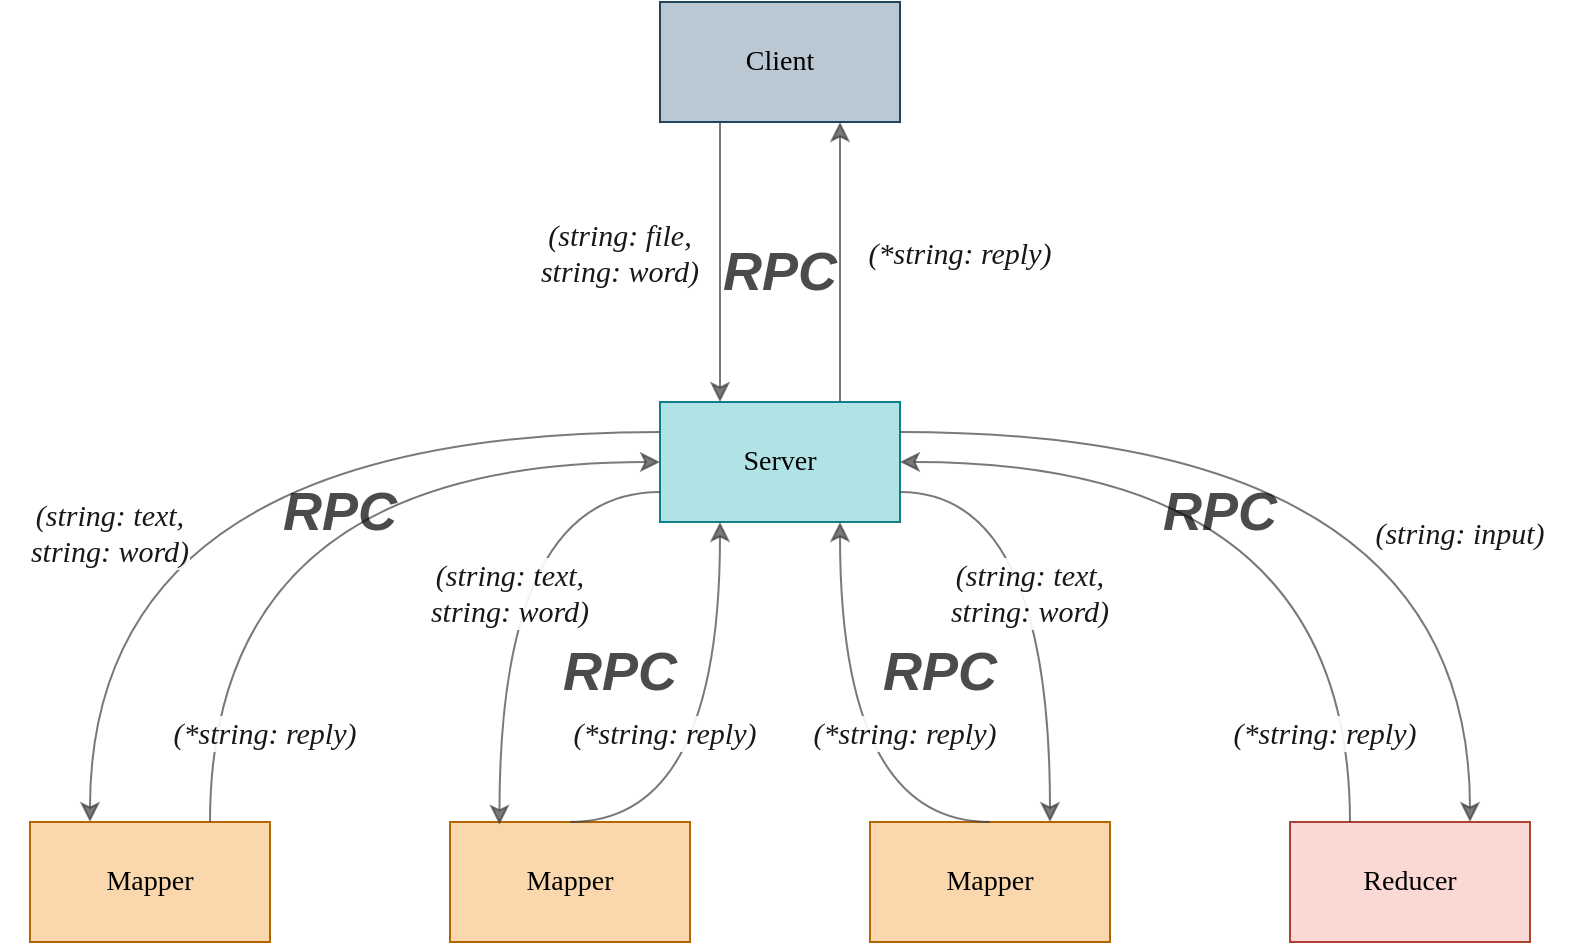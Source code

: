 <mxfile version="15.9.4" type="device"><diagram id="x8AIyj4g5XUkmQU1fC_B" name="Page-1"><mxGraphModel dx="1646" dy="926" grid="1" gridSize="10" guides="1" tooltips="1" connect="1" arrows="1" fold="1" page="1" pageScale="1" pageWidth="1100" pageHeight="850" math="0" shadow="0"><root><mxCell id="0"/><mxCell id="1" parent="0"/><mxCell id="bTIHPHooswxpAIa_kB4--12" value="" style="endArrow=classic;html=1;exitX=0;exitY=0.25;exitDx=0;exitDy=0;entryX=0.25;entryY=0;entryDx=0;entryDy=0;curved=1;labelBorderColor=none;verticalAlign=middle;strokeColor=#404040;strokeWidth=1;shadow=0;sketch=0;endSize=7;startSize=6;opacity=70;" parent="1" source="bTIHPHooswxpAIa_kB4--2" target="bTIHPHooswxpAIa_kB4--6" edge="1"><mxGeometry width="50" height="50" relative="1" as="geometry"><mxPoint x="220" y="320" as="sourcePoint"/><mxPoint x="220" y="460" as="targetPoint"/><Array as="points"><mxPoint x="205" y="265"/></Array></mxGeometry></mxCell><mxCell id="bTIHPHooswxpAIa_kB4--1" value="Client" style="rounded=0;fillColor=#bac8d3;strokeColor=#23445d;fontFamily=Georgia;labelBackgroundColor=none;labelBorderColor=none;fontStyle=0;fontSize=14;whiteSpace=wrap;html=1;spacing=2;horizontal=1;verticalAlign=middle;" parent="1" vertex="1"><mxGeometry x="490" y="50" width="120" height="60" as="geometry"/></mxCell><mxCell id="bTIHPHooswxpAIa_kB4--2" value="Server" style="rounded=0;fillColor=#b0e3e6;strokeColor=#0e8088;fontFamily=Georgia;labelBackgroundColor=none;labelBorderColor=none;fontStyle=0;fontSize=14;whiteSpace=wrap;html=1;spacing=2;horizontal=1;verticalAlign=middle;" parent="1" vertex="1"><mxGeometry x="490" y="250" width="120" height="60" as="geometry"/></mxCell><mxCell id="bTIHPHooswxpAIa_kB4--3" value="Mapper" style="rounded=0;fillColor=#fad7ac;strokeColor=#b46504;fontFamily=Georgia;labelBackgroundColor=none;labelBorderColor=none;fontStyle=0;fontSize=14;whiteSpace=wrap;html=1;spacing=2;horizontal=1;verticalAlign=middle;" parent="1" vertex="1"><mxGeometry x="595" y="460" width="120" height="60" as="geometry"/></mxCell><mxCell id="bTIHPHooswxpAIa_kB4--4" value="Reducer" style="rounded=0;fillColor=#fad9d5;strokeColor=#ae4132;fontFamily=Georgia;labelBackgroundColor=none;labelBorderColor=none;fontStyle=0;fontSize=14;whiteSpace=wrap;html=1;spacing=2;horizontal=1;verticalAlign=middle;" parent="1" vertex="1"><mxGeometry x="805" y="460" width="120" height="60" as="geometry"/></mxCell><mxCell id="bTIHPHooswxpAIa_kB4--5" value="Mapper" style="rounded=0;fillColor=#fad7ac;strokeColor=#b46504;fontFamily=Georgia;labelBackgroundColor=none;labelBorderColor=none;fontStyle=0;fontSize=14;whiteSpace=wrap;html=1;spacing=2;horizontal=1;verticalAlign=middle;" parent="1" vertex="1"><mxGeometry x="385" y="460" width="120" height="60" as="geometry"/></mxCell><mxCell id="bTIHPHooswxpAIa_kB4--6" value="Mapper" style="rounded=0;fillColor=#fad7ac;strokeColor=#b46504;fontFamily=Georgia;labelBackgroundColor=none;labelBorderColor=none;fontStyle=0;fontSize=14;whiteSpace=wrap;html=1;spacing=2;horizontal=1;verticalAlign=middle;" parent="1" vertex="1"><mxGeometry x="175" y="460" width="120" height="60" as="geometry"/></mxCell><mxCell id="bTIHPHooswxpAIa_kB4--9" value="" style="endArrow=classic;html=1;curved=1;strokeColor=#404040;strokeWidth=1;shadow=0;sketch=0;endSize=7;startSize=6;opacity=70;" parent="1" edge="1"><mxGeometry width="50" height="50" relative="1" as="geometry"><mxPoint x="520" y="110" as="sourcePoint"/><mxPoint x="520" y="250" as="targetPoint"/></mxGeometry></mxCell><mxCell id="bTIHPHooswxpAIa_kB4--10" value="" style="endArrow=classic;html=1;curved=1;exitX=0.75;exitY=0;exitDx=0;exitDy=0;strokeColor=#404040;strokeWidth=1;shadow=0;sketch=0;endSize=7;startSize=6;opacity=70;" parent="1" source="bTIHPHooswxpAIa_kB4--2" edge="1"><mxGeometry width="50" height="50" relative="1" as="geometry"><mxPoint x="580" y="210" as="sourcePoint"/><mxPoint x="580" y="110" as="targetPoint"/></mxGeometry></mxCell><mxCell id="bTIHPHooswxpAIa_kB4--11" value="" style="endArrow=classic;html=1;exitX=0;exitY=0.5;exitDx=0;exitDy=0;strokeColor=none;rounded=0;" parent="1" source="bTIHPHooswxpAIa_kB4--2" edge="1"><mxGeometry width="50" height="50" relative="1" as="geometry"><mxPoint x="210" y="320" as="sourcePoint"/><mxPoint x="210" y="460" as="targetPoint"/><Array as="points"><mxPoint x="200" y="280"/></Array></mxGeometry></mxCell><mxCell id="bTIHPHooswxpAIa_kB4--13" value="" style="endArrow=classic;html=1;exitX=0.75;exitY=0;exitDx=0;exitDy=0;entryX=0;entryY=0.5;entryDx=0;entryDy=0;curved=1;strokeColor=#404040;strokeWidth=1;shadow=0;sketch=0;endSize=7;startSize=6;opacity=70;" parent="1" source="bTIHPHooswxpAIa_kB4--6" target="bTIHPHooswxpAIa_kB4--2" edge="1"><mxGeometry width="50" height="50" relative="1" as="geometry"><mxPoint x="510" y="390" as="sourcePoint"/><mxPoint x="560" y="340" as="targetPoint"/><Array as="points"><mxPoint x="265" y="280"/></Array></mxGeometry></mxCell><mxCell id="bTIHPHooswxpAIa_kB4--14" value="" style="endArrow=classic;html=1;exitX=0.5;exitY=0;exitDx=0;exitDy=0;curved=1;strokeColor=#404040;strokeWidth=1;shadow=0;sketch=0;endSize=7;startSize=6;opacity=70;" parent="1" source="bTIHPHooswxpAIa_kB4--5" edge="1"><mxGeometry width="50" height="50" relative="1" as="geometry"><mxPoint x="500" y="390" as="sourcePoint"/><mxPoint x="520" y="310" as="targetPoint"/><Array as="points"><mxPoint x="520" y="460"/></Array></mxGeometry></mxCell><mxCell id="bTIHPHooswxpAIa_kB4--15" value="" style="endArrow=classic;html=1;entryX=0.206;entryY=0.022;entryDx=0;entryDy=0;entryPerimeter=0;exitX=0;exitY=0.75;exitDx=0;exitDy=0;curved=1;strokeColor=#404040;strokeWidth=1;shadow=0;sketch=0;endSize=7;startSize=6;opacity=70;" parent="1" source="bTIHPHooswxpAIa_kB4--2" target="bTIHPHooswxpAIa_kB4--5" edge="1"><mxGeometry width="50" height="50" relative="1" as="geometry"><mxPoint x="430.0" y="320.0" as="sourcePoint"/><mxPoint x="430.0" y="460.0" as="targetPoint"/><Array as="points"><mxPoint x="410" y="295"/></Array></mxGeometry></mxCell><mxCell id="bTIHPHooswxpAIa_kB4--20" value="" style="endArrow=classic;html=1;labelBorderColor=none;exitX=1;exitY=0.25;exitDx=0;exitDy=0;entryX=0.75;entryY=0;entryDx=0;entryDy=0;curved=1;strokeColor=#404040;strokeWidth=1;shadow=0;sketch=0;endSize=7;startSize=6;opacity=70;" parent="1" source="bTIHPHooswxpAIa_kB4--2" target="bTIHPHooswxpAIa_kB4--4" edge="1"><mxGeometry width="50" height="50" relative="1" as="geometry"><mxPoint x="650" y="280" as="sourcePoint"/><mxPoint x="700" y="230" as="targetPoint"/><Array as="points"><mxPoint x="895" y="265"/></Array></mxGeometry></mxCell><mxCell id="bTIHPHooswxpAIa_kB4--21" value="" style="endArrow=classic;html=1;labelBorderColor=none;entryX=1;entryY=0.5;entryDx=0;entryDy=0;exitX=0.25;exitY=0;exitDx=0;exitDy=0;curved=1;strokeColor=#404040;strokeWidth=1;shadow=0;sketch=0;endSize=7;startSize=6;opacity=70;" parent="1" source="bTIHPHooswxpAIa_kB4--4" target="bTIHPHooswxpAIa_kB4--2" edge="1"><mxGeometry width="50" height="50" relative="1" as="geometry"><mxPoint x="730" y="390" as="sourcePoint"/><mxPoint x="780" y="340" as="targetPoint"/><Array as="points"><mxPoint x="835" y="280"/></Array></mxGeometry></mxCell><mxCell id="bTIHPHooswxpAIa_kB4--22" value="" style="endArrow=classic;html=1;labelBorderColor=none;entryX=0.75;entryY=1;entryDx=0;entryDy=0;exitX=0.5;exitY=0;exitDx=0;exitDy=0;curved=1;strokeColor=#404040;strokeWidth=1;shadow=0;sketch=0;endSize=7;startSize=6;opacity=70;" parent="1" source="bTIHPHooswxpAIa_kB4--3" target="bTIHPHooswxpAIa_kB4--2" edge="1"><mxGeometry width="50" height="50" relative="1" as="geometry"><mxPoint x="610" y="410" as="sourcePoint"/><mxPoint x="660" y="360" as="targetPoint"/><Array as="points"><mxPoint x="580" y="460"/></Array></mxGeometry></mxCell><mxCell id="bTIHPHooswxpAIa_kB4--23" value="" style="endArrow=classic;html=1;labelBorderColor=none;exitX=1;exitY=0.75;exitDx=0;exitDy=0;entryX=0.75;entryY=0;entryDx=0;entryDy=0;curved=1;strokeColor=#404040;strokeWidth=1;shadow=0;sketch=0;endSize=7;startSize=6;opacity=70;" parent="1" source="bTIHPHooswxpAIa_kB4--2" target="bTIHPHooswxpAIa_kB4--3" edge="1"><mxGeometry width="50" height="50" relative="1" as="geometry"><mxPoint x="610" y="380" as="sourcePoint"/><mxPoint x="660" y="330" as="targetPoint"/><Array as="points"><mxPoint x="685" y="295"/></Array></mxGeometry></mxCell><mxCell id="bTIHPHooswxpAIa_kB4--24" value="&lt;div&gt;(string: file, &lt;br&gt;&lt;/div&gt;&lt;div&gt;string: word)&lt;/div&gt;" style="text;html=1;strokeColor=none;fillColor=none;align=center;verticalAlign=middle;whiteSpace=wrap;rounded=0;labelBackgroundColor=default;labelBorderColor=none;fontFamily=Georgia;fontSize=15;fontStyle=2;fontColor=default;textOpacity=90;" parent="1" vertex="1"><mxGeometry x="420" y="160" width="100" height="30" as="geometry"/></mxCell><mxCell id="bTIHPHooswxpAIa_kB4--25" value="(*string: reply)" style="text;html=1;strokeColor=none;fillColor=none;align=center;verticalAlign=middle;whiteSpace=wrap;rounded=0;labelBackgroundColor=default;labelBorderColor=none;fontFamily=Georgia;fontSize=15;fontStyle=2;fontColor=default;textOpacity=90;" parent="1" vertex="1"><mxGeometry x="565" y="160" width="150" height="30" as="geometry"/></mxCell><mxCell id="bTIHPHooswxpAIa_kB4--29" value="(*string: reply)" style="text;html=1;strokeColor=none;fillColor=none;align=center;verticalAlign=middle;whiteSpace=wrap;rounded=0;labelBackgroundColor=default;labelBorderColor=none;fontFamily=Georgia;fontSize=15;fontStyle=2;fontColor=default;textOpacity=90;" parent="1" vertex="1"><mxGeometry x="560" y="400" width="105" height="30" as="geometry"/></mxCell><mxCell id="bTIHPHooswxpAIa_kB4--34" value="(*string: reply)" style="text;html=1;strokeColor=none;fillColor=none;align=center;verticalAlign=middle;whiteSpace=wrap;rounded=0;labelBackgroundColor=default;labelBorderColor=none;fontFamily=Georgia;fontSize=15;fontStyle=2;fontColor=default;textOpacity=90;" parent="1" vertex="1"><mxGeometry x="440" y="400" width="105" height="30" as="geometry"/></mxCell><mxCell id="bTIHPHooswxpAIa_kB4--35" value="(*string: reply)" style="text;html=1;strokeColor=none;fillColor=none;align=center;verticalAlign=middle;whiteSpace=wrap;rounded=0;labelBackgroundColor=default;labelBorderColor=none;fontFamily=Georgia;fontSize=15;fontStyle=2;fontColor=default;textOpacity=90;" parent="1" vertex="1"><mxGeometry x="770" y="400" width="105" height="30" as="geometry"/></mxCell><mxCell id="bTIHPHooswxpAIa_kB4--36" value="(*string: reply)" style="text;html=1;strokeColor=none;fillColor=none;align=center;verticalAlign=middle;whiteSpace=wrap;rounded=0;labelBackgroundColor=default;labelBorderColor=none;fontFamily=Georgia;fontSize=15;fontStyle=2;fontColor=default;textOpacity=90;" parent="1" vertex="1"><mxGeometry x="240" y="400" width="105" height="30" as="geometry"/></mxCell><mxCell id="bTIHPHooswxpAIa_kB4--38" value="&lt;div&gt;(string: text, &lt;br&gt;&lt;/div&gt;&lt;div&gt;string: word)&lt;/div&gt;" style="text;html=1;strokeColor=none;fillColor=none;align=center;verticalAlign=middle;whiteSpace=wrap;rounded=0;labelBackgroundColor=default;labelBorderColor=none;fontFamily=Georgia;fontSize=15;fontStyle=2;fontColor=default;textOpacity=90;" parent="1" vertex="1"><mxGeometry x="160" y="300" width="110" height="30" as="geometry"/></mxCell><mxCell id="bTIHPHooswxpAIa_kB4--39" value="(string: input)" style="text;html=1;strokeColor=none;fillColor=none;align=center;verticalAlign=middle;whiteSpace=wrap;rounded=0;labelBackgroundColor=default;labelBorderColor=none;fontFamily=Georgia;fontSize=15;fontStyle=2;fontColor=default;textOpacity=90;" parent="1" vertex="1"><mxGeometry x="830" y="300" width="120" height="30" as="geometry"/></mxCell><mxCell id="bTIHPHooswxpAIa_kB4--40" value="&lt;div&gt;(string: text, &lt;br&gt;&lt;/div&gt;&lt;div&gt;string: word)&lt;/div&gt;" style="text;html=1;strokeColor=none;fillColor=none;align=center;verticalAlign=middle;whiteSpace=wrap;rounded=0;labelBackgroundColor=default;labelBorderColor=none;fontFamily=Georgia;fontSize=15;fontStyle=2;fontColor=default;textOpacity=90;" parent="1" vertex="1"><mxGeometry x="360" y="330" width="110" height="30" as="geometry"/></mxCell><mxCell id="bTIHPHooswxpAIa_kB4--41" value="&lt;div&gt;(string: text, &lt;br&gt;&lt;/div&gt;&lt;div&gt;string: word)&lt;/div&gt;" style="text;html=1;strokeColor=none;fillColor=none;align=center;verticalAlign=middle;whiteSpace=wrap;rounded=0;labelBackgroundColor=default;labelBorderColor=none;fontFamily=Georgia;fontSize=15;fontStyle=2;fontColor=default;textOpacity=90;" parent="1" vertex="1"><mxGeometry x="620" y="330" width="110" height="30" as="geometry"/></mxCell><mxCell id="b3oIVatsEhMZzQlLcAGw-5" value="RPC" style="text;html=1;strokeColor=none;fillColor=none;align=center;verticalAlign=middle;whiteSpace=wrap;rounded=0;fontStyle=3;fontSize=27;labelBackgroundColor=none;labelBorderColor=none;textOpacity=70;" vertex="1" parent="1"><mxGeometry x="250" y="270" width="160" height="70" as="geometry"/></mxCell><mxCell id="b3oIVatsEhMZzQlLcAGw-6" value="RPC" style="text;html=1;strokeColor=none;fillColor=none;align=center;verticalAlign=middle;whiteSpace=wrap;rounded=0;fontStyle=3;fontSize=27;labelBackgroundColor=none;labelBorderColor=none;textOpacity=70;" vertex="1" parent="1"><mxGeometry x="690" y="270" width="160" height="70" as="geometry"/></mxCell><mxCell id="b3oIVatsEhMZzQlLcAGw-7" value="RPC" style="text;html=1;strokeColor=none;fillColor=none;align=center;verticalAlign=middle;whiteSpace=wrap;rounded=0;fontStyle=3;fontSize=27;labelBackgroundColor=none;labelBorderColor=none;textOpacity=70;" vertex="1" parent="1"><mxGeometry x="390" y="350" width="160" height="70" as="geometry"/></mxCell><mxCell id="b3oIVatsEhMZzQlLcAGw-8" value="RPC" style="text;html=1;strokeColor=none;fillColor=none;align=center;verticalAlign=middle;whiteSpace=wrap;rounded=0;fontStyle=3;fontSize=27;labelBackgroundColor=none;labelBorderColor=none;textOpacity=70;" vertex="1" parent="1"><mxGeometry x="550" y="350" width="160" height="70" as="geometry"/></mxCell><mxCell id="b3oIVatsEhMZzQlLcAGw-9" value="RPC" style="text;html=1;strokeColor=none;fillColor=none;align=center;verticalAlign=middle;whiteSpace=wrap;rounded=0;fontStyle=3;fontSize=27;labelBackgroundColor=none;labelBorderColor=none;textOpacity=70;" vertex="1" parent="1"><mxGeometry x="470" y="150" width="160" height="70" as="geometry"/></mxCell></root></mxGraphModel></diagram></mxfile>